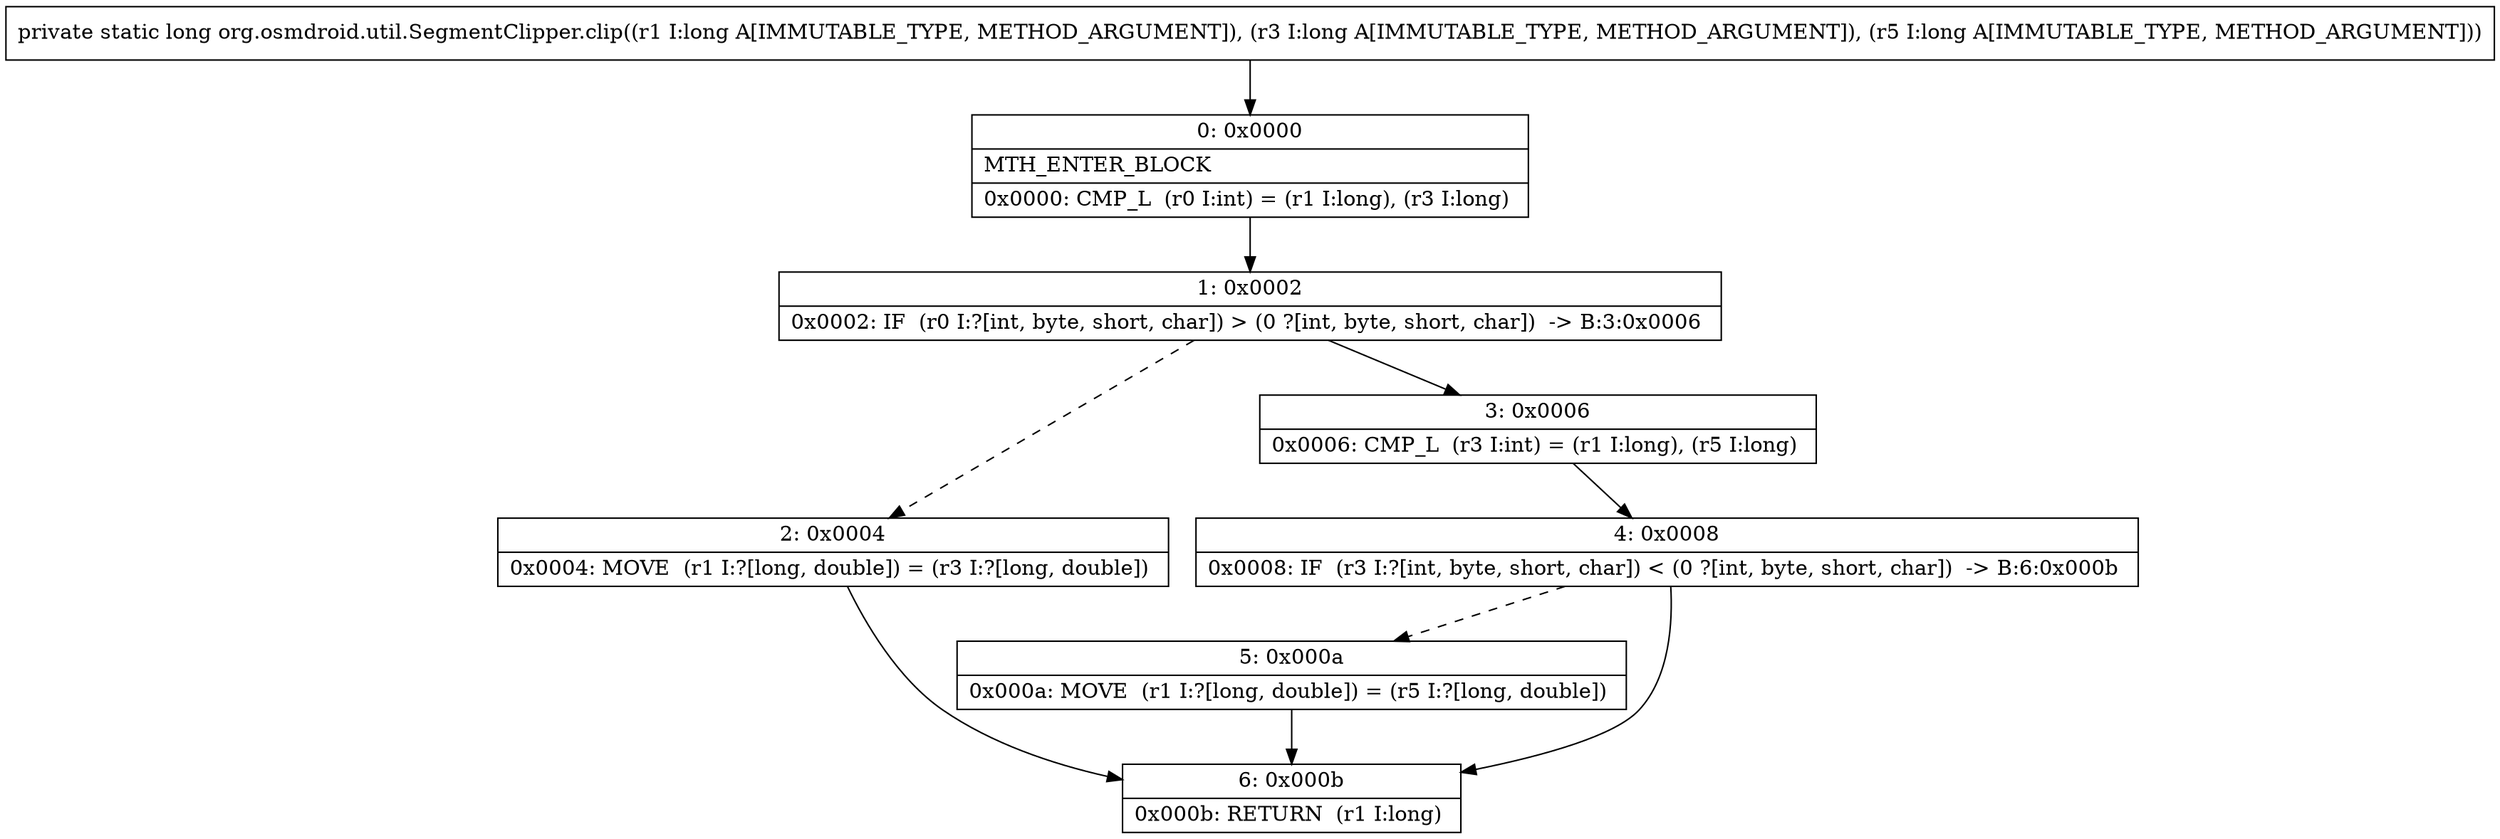 digraph "CFG fororg.osmdroid.util.SegmentClipper.clip(JJJ)J" {
Node_0 [shape=record,label="{0\:\ 0x0000|MTH_ENTER_BLOCK\l|0x0000: CMP_L  (r0 I:int) = (r1 I:long), (r3 I:long) \l}"];
Node_1 [shape=record,label="{1\:\ 0x0002|0x0002: IF  (r0 I:?[int, byte, short, char]) \> (0 ?[int, byte, short, char])  \-\> B:3:0x0006 \l}"];
Node_2 [shape=record,label="{2\:\ 0x0004|0x0004: MOVE  (r1 I:?[long, double]) = (r3 I:?[long, double]) \l}"];
Node_3 [shape=record,label="{3\:\ 0x0006|0x0006: CMP_L  (r3 I:int) = (r1 I:long), (r5 I:long) \l}"];
Node_4 [shape=record,label="{4\:\ 0x0008|0x0008: IF  (r3 I:?[int, byte, short, char]) \< (0 ?[int, byte, short, char])  \-\> B:6:0x000b \l}"];
Node_5 [shape=record,label="{5\:\ 0x000a|0x000a: MOVE  (r1 I:?[long, double]) = (r5 I:?[long, double]) \l}"];
Node_6 [shape=record,label="{6\:\ 0x000b|0x000b: RETURN  (r1 I:long) \l}"];
MethodNode[shape=record,label="{private static long org.osmdroid.util.SegmentClipper.clip((r1 I:long A[IMMUTABLE_TYPE, METHOD_ARGUMENT]), (r3 I:long A[IMMUTABLE_TYPE, METHOD_ARGUMENT]), (r5 I:long A[IMMUTABLE_TYPE, METHOD_ARGUMENT])) }"];
MethodNode -> Node_0;
Node_0 -> Node_1;
Node_1 -> Node_2[style=dashed];
Node_1 -> Node_3;
Node_2 -> Node_6;
Node_3 -> Node_4;
Node_4 -> Node_5[style=dashed];
Node_4 -> Node_6;
Node_5 -> Node_6;
}

